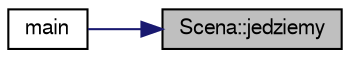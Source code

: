 digraph "Scena::jedziemy"
{
 // LATEX_PDF_SIZE
  edge [fontname="FreeSans",fontsize="10",labelfontname="FreeSans",labelfontsize="10"];
  node [fontname="FreeSans",fontsize="10",shape=record];
  rankdir="RL";
  Node1 [label="Scena::jedziemy",height=0.2,width=0.4,color="black", fillcolor="grey75", style="filled", fontcolor="black",tooltip="Metoda pozwalająca wywoływać jazde łazika."];
  Node1 -> Node2 [dir="back",color="midnightblue",fontsize="10",style="solid",fontname="FreeSans"];
  Node2 [label="main",height=0.2,width=0.4,color="black", fillcolor="white", style="filled",URL="$a00056.html#ae66f6b31b5ad750f1fe042a706a4e3d4",tooltip=" "];
}
